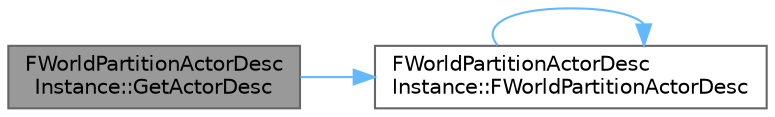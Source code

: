 digraph "FWorldPartitionActorDescInstance::GetActorDesc"
{
 // INTERACTIVE_SVG=YES
 // LATEX_PDF_SIZE
  bgcolor="transparent";
  edge [fontname=Helvetica,fontsize=10,labelfontname=Helvetica,labelfontsize=10];
  node [fontname=Helvetica,fontsize=10,shape=box,height=0.2,width=0.4];
  rankdir="LR";
  Node1 [id="Node000001",label="FWorldPartitionActorDesc\lInstance::GetActorDesc",height=0.2,width=0.4,color="gray40", fillcolor="grey60", style="filled", fontcolor="black",tooltip=" "];
  Node1 -> Node2 [id="edge1_Node000001_Node000002",color="steelblue1",style="solid",tooltip=" "];
  Node2 [id="Node000002",label="FWorldPartitionActorDesc\lInstance::FWorldPartitionActorDesc",height=0.2,width=0.4,color="grey40", fillcolor="white", style="filled",URL="$d5/d70/classFWorldPartitionActorDescInstance.html#aa0f290b253e54e4fa303792905191a0f",tooltip=" "];
  Node2 -> Node2 [id="edge2_Node000002_Node000002",color="steelblue1",style="solid",tooltip=" "];
}
